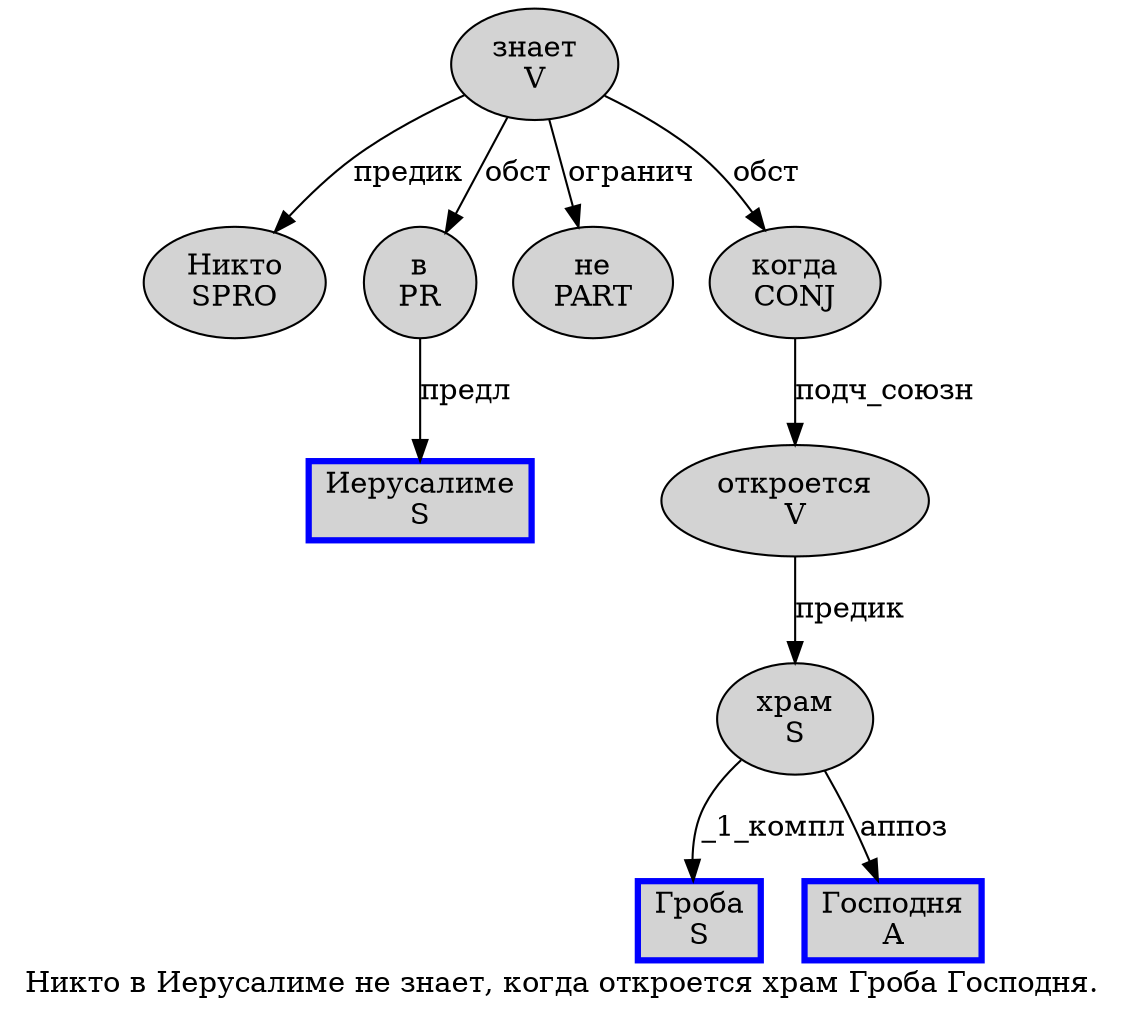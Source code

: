 digraph SENTENCE_241 {
	graph [label="Никто в Иерусалиме не знает, когда откроется храм Гроба Господня."]
	node [style=filled]
		0 [label="Никто
SPRO" color="" fillcolor=lightgray penwidth=1 shape=ellipse]
		1 [label="в
PR" color="" fillcolor=lightgray penwidth=1 shape=ellipse]
		2 [label="Иерусалиме
S" color=blue fillcolor=lightgray penwidth=3 shape=box]
		3 [label="не
PART" color="" fillcolor=lightgray penwidth=1 shape=ellipse]
		4 [label="знает
V" color="" fillcolor=lightgray penwidth=1 shape=ellipse]
		6 [label="когда
CONJ" color="" fillcolor=lightgray penwidth=1 shape=ellipse]
		7 [label="откроется
V" color="" fillcolor=lightgray penwidth=1 shape=ellipse]
		8 [label="храм
S" color="" fillcolor=lightgray penwidth=1 shape=ellipse]
		9 [label="Гроба
S" color=blue fillcolor=lightgray penwidth=3 shape=box]
		10 [label="Господня
A" color=blue fillcolor=lightgray penwidth=3 shape=box]
			6 -> 7 [label="подч_союзн"]
			1 -> 2 [label="предл"]
			4 -> 0 [label="предик"]
			4 -> 1 [label="обст"]
			4 -> 3 [label="огранич"]
			4 -> 6 [label="обст"]
			8 -> 9 [label="_1_компл"]
			8 -> 10 [label="аппоз"]
			7 -> 8 [label="предик"]
}